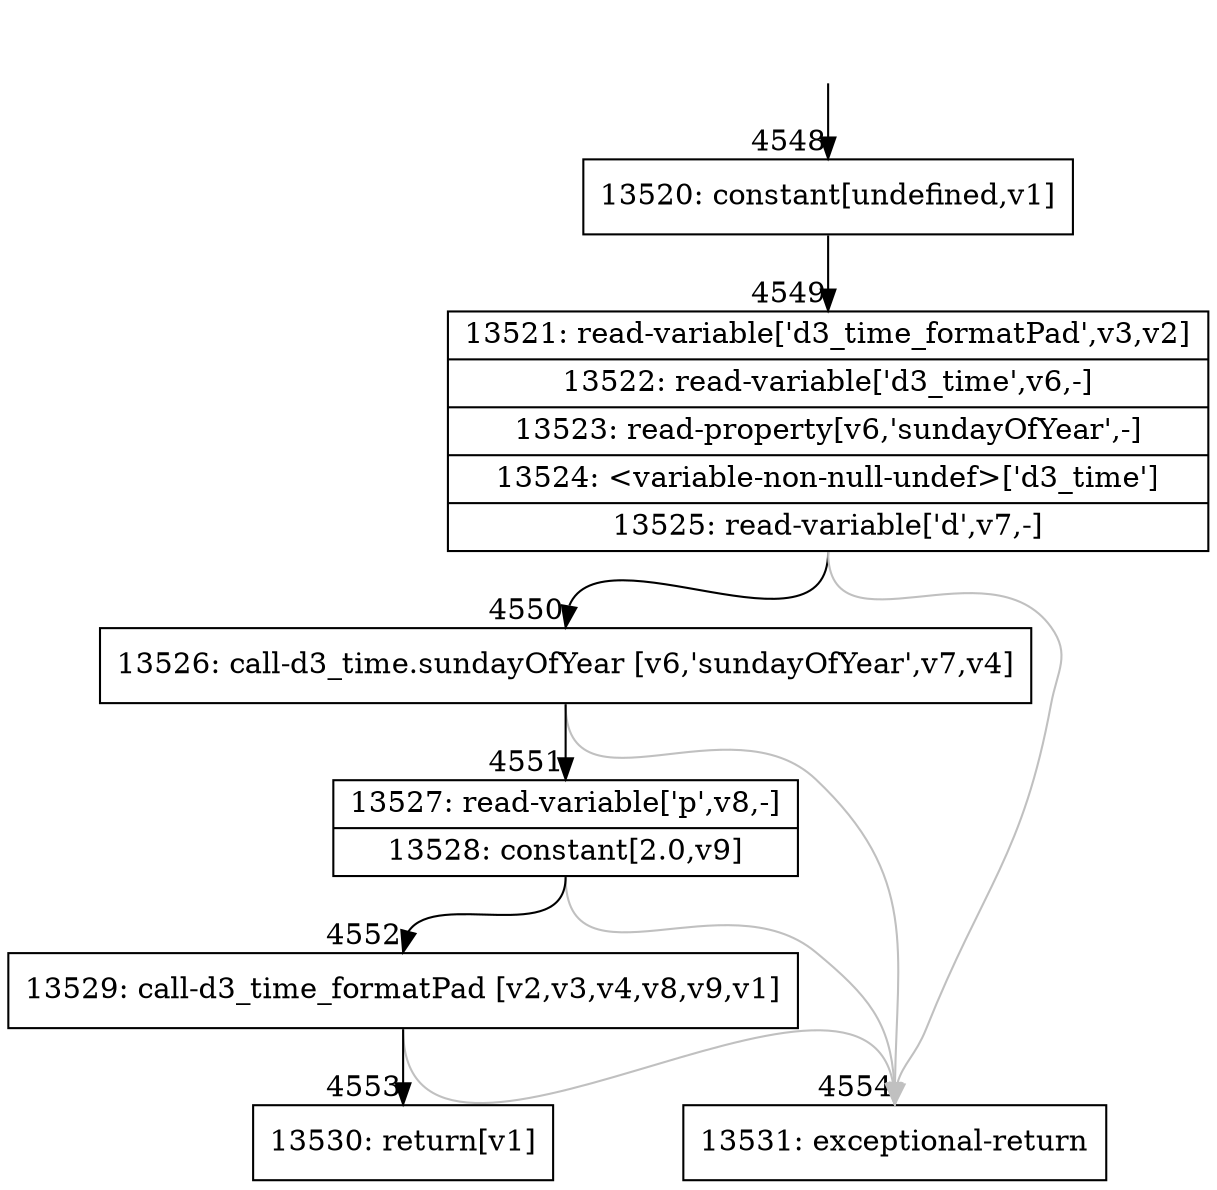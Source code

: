 digraph {
rankdir="TD"
BB_entry426[shape=none,label=""];
BB_entry426 -> BB4548 [tailport=s, headport=n, headlabel="    4548"]
BB4548 [shape=record label="{13520: constant[undefined,v1]}" ] 
BB4548 -> BB4549 [tailport=s, headport=n, headlabel="      4549"]
BB4549 [shape=record label="{13521: read-variable['d3_time_formatPad',v3,v2]|13522: read-variable['d3_time',v6,-]|13523: read-property[v6,'sundayOfYear',-]|13524: \<variable-non-null-undef\>['d3_time']|13525: read-variable['d',v7,-]}" ] 
BB4549 -> BB4550 [tailport=s, headport=n, headlabel="      4550"]
BB4549 -> BB4554 [tailport=s, headport=n, color=gray, headlabel="      4554"]
BB4550 [shape=record label="{13526: call-d3_time.sundayOfYear [v6,'sundayOfYear',v7,v4]}" ] 
BB4550 -> BB4551 [tailport=s, headport=n, headlabel="      4551"]
BB4550 -> BB4554 [tailport=s, headport=n, color=gray]
BB4551 [shape=record label="{13527: read-variable['p',v8,-]|13528: constant[2.0,v9]}" ] 
BB4551 -> BB4552 [tailport=s, headport=n, headlabel="      4552"]
BB4551 -> BB4554 [tailport=s, headport=n, color=gray]
BB4552 [shape=record label="{13529: call-d3_time_formatPad [v2,v3,v4,v8,v9,v1]}" ] 
BB4552 -> BB4553 [tailport=s, headport=n, headlabel="      4553"]
BB4552 -> BB4554 [tailport=s, headport=n, color=gray]
BB4553 [shape=record label="{13530: return[v1]}" ] 
BB4554 [shape=record label="{13531: exceptional-return}" ] 
//#$~ 2638
}

